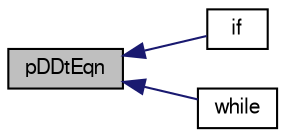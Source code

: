 digraph "pDDtEqn"
{
  bgcolor="transparent";
  edge [fontname="FreeSans",fontsize="10",labelfontname="FreeSans",labelfontsize="10"];
  node [fontname="FreeSans",fontsize="10",shape=record];
  rankdir="LR";
  Node322 [label="pDDtEqn",height=0.2,width=0.4,color="black", fillcolor="grey75", style="filled", fontcolor="black"];
  Node322 -> Node323 [dir="back",color="midnightblue",fontsize="10",style="solid",fontname="FreeSans"];
  Node323 [label="if",height=0.2,width=0.4,color="black",URL="$a38042.html#a8b7f998449b569bf0b55d8c54cbac3cc"];
  Node322 -> Node324 [dir="back",color="midnightblue",fontsize="10",style="solid",fontname="FreeSans"];
  Node324 [label="while",height=0.2,width=0.4,color="black",URL="$a38117.html#ab13470e79e249d04c443bf59be9ff31d"];
}
